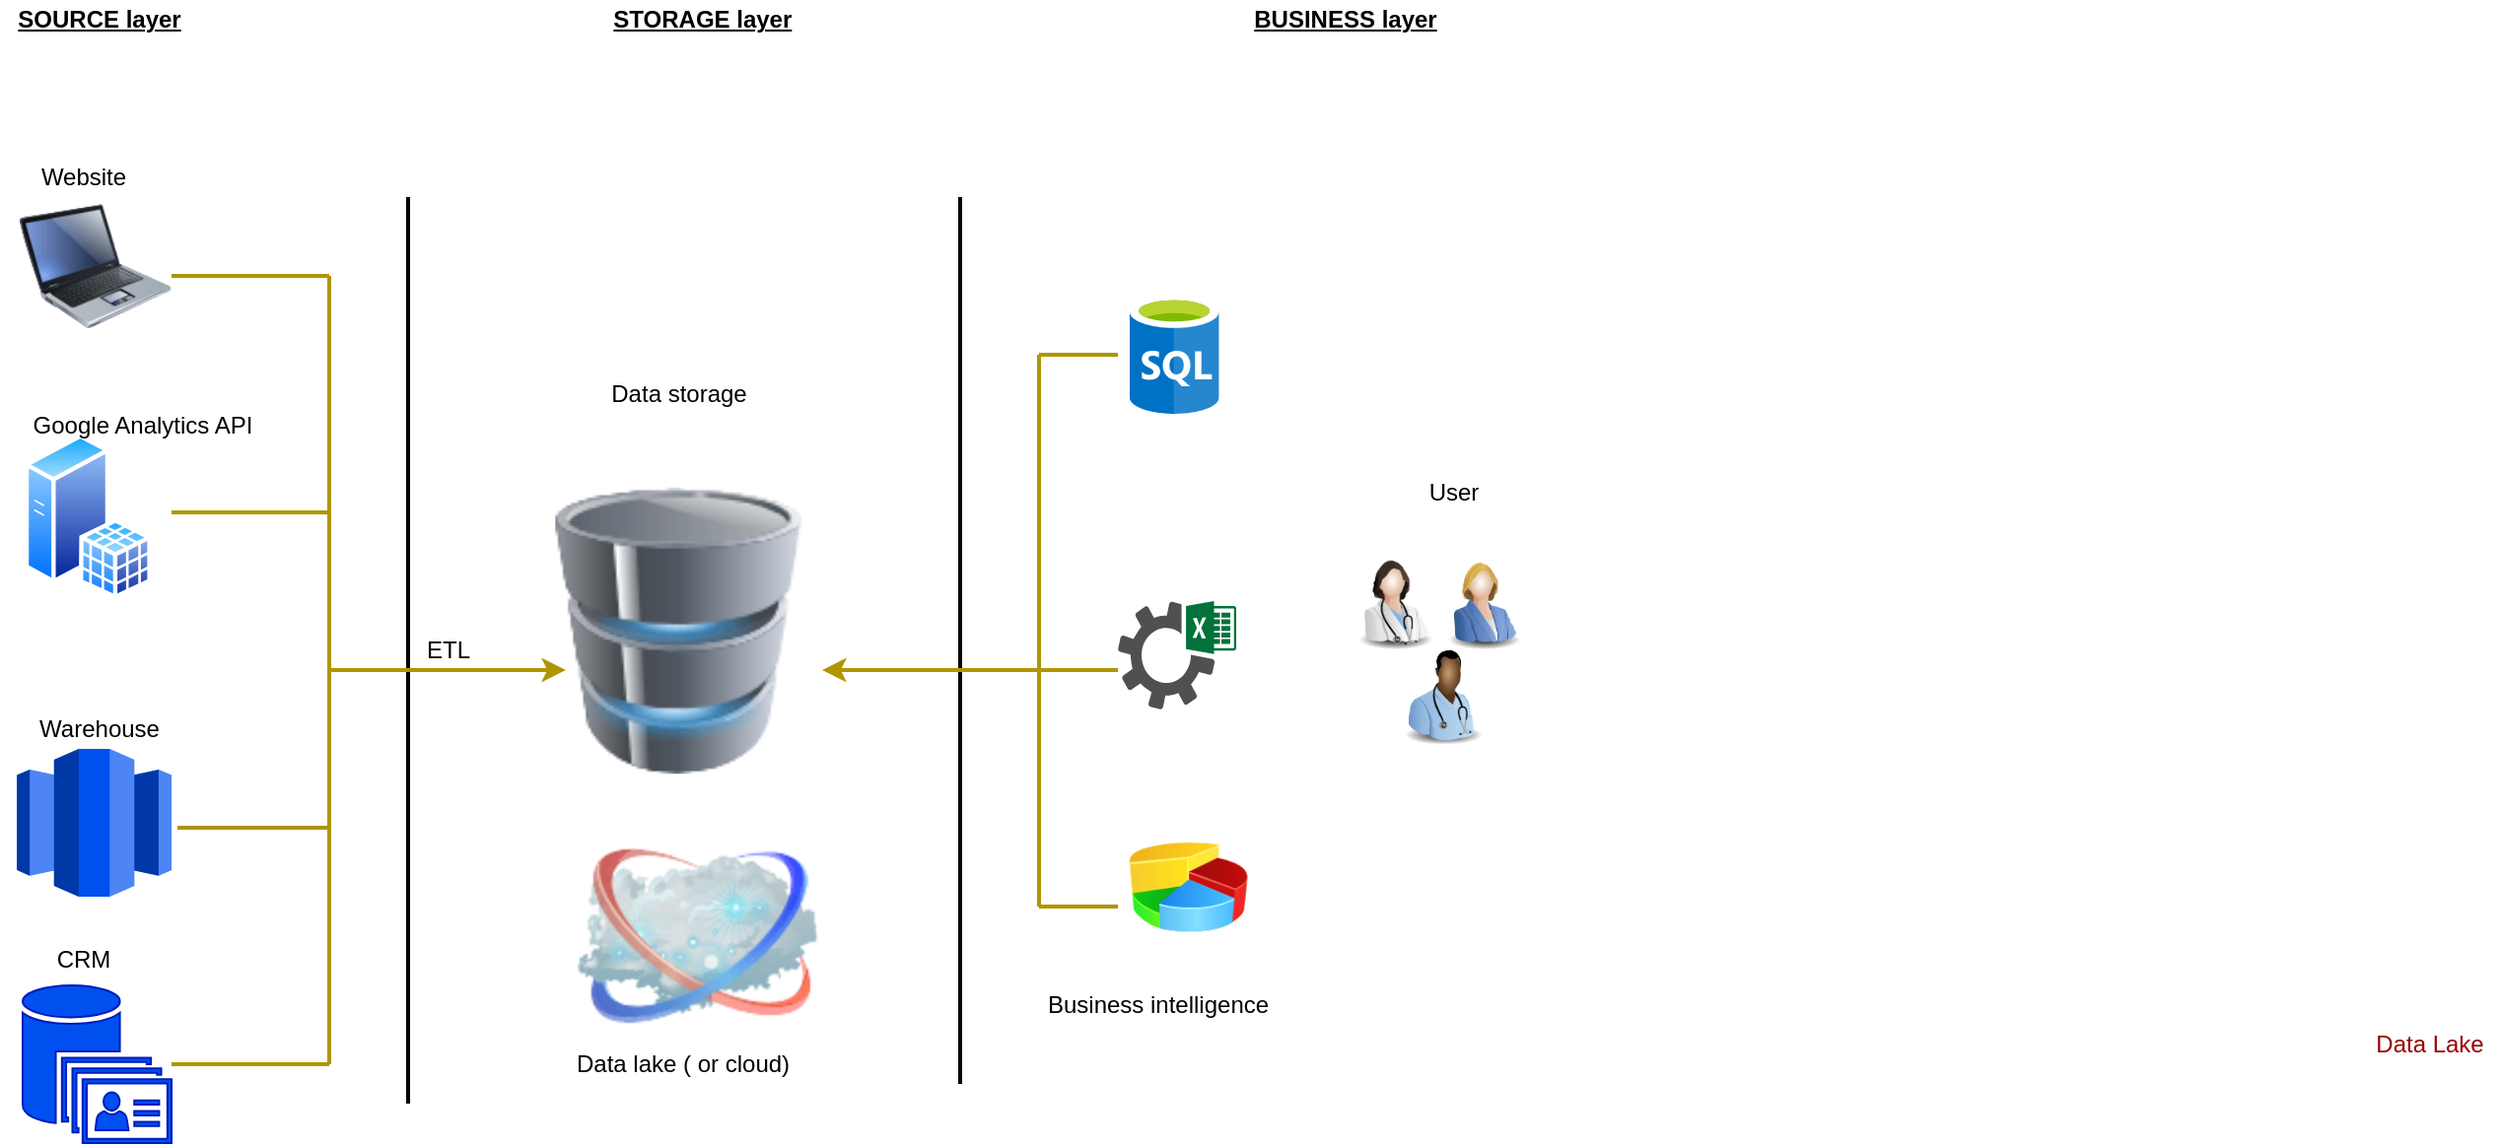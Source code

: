 <mxfile version="14.9.6" type="device"><diagram id="SR_Q8q_zdlQoYSnfKb0j" name="Page-1"><mxGraphModel dx="765" dy="534" grid="1" gridSize="10" guides="1" tooltips="1" connect="1" arrows="0" fold="1" page="1" pageScale="1" pageWidth="1100" pageHeight="850" math="0" shadow="0"><root><mxCell id="0"/><mxCell id="1" parent="0"/><mxCell id="DLAM0YvbWS3hv49EBYo_-4" value="" style="aspect=fixed;perimeter=ellipsePerimeter;html=1;align=center;shadow=0;dashed=0;spacingTop=3;image;image=img/lib/active_directory/sql_server.svg;" vertex="1" parent="1"><mxGeometry x="45.3" y="240" width="64.7" height="84.03" as="geometry"/></mxCell><mxCell id="DLAM0YvbWS3hv49EBYo_-7" value="" style="image;html=1;image=img/lib/clip_art/people/Suit_Woman_Blue_128x128.png;" vertex="1" parent="1"><mxGeometry x="760" y="290" width="50" height="70" as="geometry"/></mxCell><mxCell id="DLAM0YvbWS3hv49EBYo_-31" style="edgeStyle=orthogonalEdgeStyle;rounded=0;orthogonalLoop=1;jettySize=auto;html=1;exitX=0;exitY=0;exitDx=0;exitDy=0;fontColor=#990000;" edge="1" parent="1" source="DLAM0YvbWS3hv49EBYo_-10"><mxGeometry relative="1" as="geometry"><mxPoint x="43" y="120" as="targetPoint"/></mxGeometry></mxCell><mxCell id="DLAM0YvbWS3hv49EBYo_-10" value="" style="image;html=1;image=img/lib/clip_art/computers/Laptop_128x128.png;" vertex="1" parent="1"><mxGeometry x="43" y="120" width="77" height="70" as="geometry"/></mxCell><mxCell id="DLAM0YvbWS3hv49EBYo_-13" value="Data Lake" style="text;html=1;align=center;verticalAlign=middle;resizable=0;points=[];autosize=1;strokeColor=none;fontColor=#990000;" vertex="1" parent="1"><mxGeometry x="1230" y="540" width="70" height="20" as="geometry"/></mxCell><mxCell id="DLAM0YvbWS3hv49EBYo_-16" value="" style="outlineConnect=0;dashed=0;verticalLabelPosition=bottom;verticalAlign=top;align=center;html=1;shape=mxgraph.aws3.redshift;fillColor=#0050ef;fontColor=#ffffff;strokeColor=#001DBC;" vertex="1" parent="1"><mxGeometry x="41.55" y="400" width="78.45" height="75" as="geometry"/></mxCell><mxCell id="DLAM0YvbWS3hv49EBYo_-17" value="" style="pointerEvents=1;shadow=0;dashed=0;html=1;strokeColor=none;fillColor=#505050;labelPosition=center;verticalLabelPosition=bottom;verticalAlign=top;outlineConnect=0;align=center;shape=mxgraph.office.services.excel_services;fontColor=#990000;" vertex="1" parent="1"><mxGeometry x="600" y="325" width="60" height="55" as="geometry"/></mxCell><mxCell id="DLAM0YvbWS3hv49EBYo_-20" value="" style="image;html=1;image=img/lib/clip_art/finance/Pie_Chart_128x128.png;fontColor=#990000;" vertex="1" parent="1"><mxGeometry x="605.8" y="440" width="60" height="60" as="geometry"/></mxCell><mxCell id="DLAM0YvbWS3hv49EBYo_-22" value="Warehouse" style="text;html=1;align=center;verticalAlign=middle;resizable=0;points=[];autosize=1;strokeColor=none;" vertex="1" parent="1"><mxGeometry x="43" y="380" width="80" height="20" as="geometry"/></mxCell><mxCell id="DLAM0YvbWS3hv49EBYo_-25" value="" style="shadow=0;dashed=0;html=1;strokeColor=#001DBC;fillColor=#0050ef;labelPosition=center;verticalLabelPosition=bottom;verticalAlign=top;outlineConnect=0;align=center;shape=mxgraph.office.databases.unified_contact_store;fontColor=#ffffff;" vertex="1" parent="1"><mxGeometry x="44.5" y="520" width="75.5" height="80" as="geometry"/></mxCell><mxCell id="DLAM0YvbWS3hv49EBYo_-27" value="" style="aspect=fixed;html=1;points=[];align=center;image;fontSize=12;image=img/lib/mscae/SQL_Database_generic.svg;fontColor=#990000;" vertex="1" parent="1"><mxGeometry x="605.8" y="170" width="45.6" height="60" as="geometry"/></mxCell><mxCell id="DLAM0YvbWS3hv49EBYo_-33" value="&lt;font color=&quot;#000000&quot;&gt;Website&lt;/font&gt;" style="text;html=1;align=center;verticalAlign=middle;resizable=0;points=[];autosize=1;strokeColor=none;fontColor=#990000;" vertex="1" parent="1"><mxGeometry x="45.3" y="100" width="60" height="20" as="geometry"/></mxCell><mxCell id="DLAM0YvbWS3hv49EBYo_-37" value="Google Analytics API" style="text;html=1;align=center;verticalAlign=middle;resizable=0;points=[];autosize=1;strokeColor=none;fontColor=#000000;" vertex="1" parent="1"><mxGeometry x="40" y="225.76" width="130" height="20" as="geometry"/></mxCell><mxCell id="DLAM0YvbWS3hv49EBYo_-41" value="CRM" style="text;html=1;align=center;verticalAlign=middle;resizable=0;points=[];autosize=1;strokeColor=none;fontColor=#000000;" vertex="1" parent="1"><mxGeometry x="55.3" y="497" width="40" height="20" as="geometry"/></mxCell><mxCell id="DLAM0YvbWS3hv49EBYo_-42" value="SOURCE layer" style="text;html=1;align=center;verticalAlign=middle;resizable=0;points=[];autosize=1;strokeColor=none;fontColor=#000000;fontStyle=5" vertex="1" parent="1"><mxGeometry x="33" y="20" width="100" height="20" as="geometry"/></mxCell><mxCell id="DLAM0YvbWS3hv49EBYo_-43" value="STORAGE layer&lt;span style=&quot;white-space: pre&quot;&gt;&#9;&lt;/span&gt;" style="text;html=1;align=center;verticalAlign=middle;resizable=0;points=[];autosize=1;strokeColor=none;fontColor=#000000;fontStyle=5" vertex="1" parent="1"><mxGeometry x="337.01" y="20" width="120" height="20" as="geometry"/></mxCell><mxCell id="DLAM0YvbWS3hv49EBYo_-44" value="BUSINESS layer" style="text;html=1;align=center;verticalAlign=middle;resizable=0;points=[];autosize=1;strokeColor=none;fontColor=#000000;fontStyle=5" vertex="1" parent="1"><mxGeometry x="660" y="20" width="110" height="20" as="geometry"/></mxCell><mxCell id="DLAM0YvbWS3hv49EBYo_-51" value="" style="endArrow=none;html=1;fontColor=#000000;strokeColor=#B09500;strokeWidth=2;fillColor=#e3c800;" edge="1" parent="1"><mxGeometry width="50" height="50" relative="1" as="geometry"><mxPoint x="200" y="560" as="sourcePoint"/><mxPoint x="200" y="160" as="targetPoint"/><Array as="points"/></mxGeometry></mxCell><mxCell id="DLAM0YvbWS3hv49EBYo_-52" value="" style="endArrow=none;html=1;fontColor=#000000;strokeColor=#B09500;strokeWidth=2;fillColor=#e3c800;" edge="1" parent="1"><mxGeometry width="50" height="50" relative="1" as="geometry"><mxPoint x="120" y="160" as="sourcePoint"/><mxPoint x="200" y="160" as="targetPoint"/></mxGeometry></mxCell><mxCell id="DLAM0YvbWS3hv49EBYo_-53" value="" style="endArrow=none;html=1;fontColor=#000000;strokeColor=#B09500;strokeWidth=2;fillColor=#e3c800;" edge="1" parent="1"><mxGeometry width="50" height="50" relative="1" as="geometry"><mxPoint x="120" y="280" as="sourcePoint"/><mxPoint x="200" y="280" as="targetPoint"/></mxGeometry></mxCell><mxCell id="DLAM0YvbWS3hv49EBYo_-54" value="" style="endArrow=none;html=1;fontColor=#000000;strokeColor=#B09500;strokeWidth=2;fillColor=#e3c800;" edge="1" parent="1"><mxGeometry width="50" height="50" relative="1" as="geometry"><mxPoint x="123" y="440" as="sourcePoint"/><mxPoint x="200" y="440" as="targetPoint"/></mxGeometry></mxCell><mxCell id="DLAM0YvbWS3hv49EBYo_-55" value="" style="endArrow=none;html=1;fontColor=#000000;strokeColor=#B09500;strokeWidth=2;fillColor=#e3c800;" edge="1" parent="1"><mxGeometry width="50" height="50" relative="1" as="geometry"><mxPoint x="120" y="560" as="sourcePoint"/><mxPoint x="200" y="560" as="targetPoint"/></mxGeometry></mxCell><mxCell id="DLAM0YvbWS3hv49EBYo_-56" value="" style="endArrow=none;html=1;fontColor=#000000;strokeColor=#000000;strokeWidth=2;" edge="1" parent="1"><mxGeometry width="50" height="50" relative="1" as="geometry"><mxPoint x="240" y="580" as="sourcePoint"/><mxPoint x="240" y="120" as="targetPoint"/></mxGeometry></mxCell><mxCell id="DLAM0YvbWS3hv49EBYo_-57" value="" style="endArrow=none;html=1;fontColor=#000000;strokeColor=#000000;strokeWidth=2;" edge="1" parent="1"><mxGeometry width="50" height="50" relative="1" as="geometry"><mxPoint x="520" y="570" as="sourcePoint"/><mxPoint x="520" y="120" as="targetPoint"/></mxGeometry></mxCell><mxCell id="DLAM0YvbWS3hv49EBYo_-60" value="" style="endArrow=classic;html=1;fontColor=#000000;strokeColor=#B09500;strokeWidth=2;entryX=0;entryY=0.135;entryDx=0;entryDy=0;entryPerimeter=0;fillColor=#e3c800;" edge="1" parent="1"><mxGeometry width="50" height="50" relative="1" as="geometry"><mxPoint x="200" y="360" as="sourcePoint"/><mxPoint x="320" y="359.99" as="targetPoint"/></mxGeometry></mxCell><mxCell id="DLAM0YvbWS3hv49EBYo_-61" value="" style="image;html=1;image=img/lib/clip_art/people/Doctor_Woman_128x128.png;labelBackgroundColor=none;fontColor=#000000;" vertex="1" parent="1"><mxGeometry x="710" y="298.77" width="60" height="51.23" as="geometry"/></mxCell><mxCell id="DLAM0YvbWS3hv49EBYo_-63" value="" style="image;html=1;image=img/lib/clip_art/people/Nurse_Man_Black_128x128.png;labelBackgroundColor=none;fontColor=#000000;" vertex="1" parent="1"><mxGeometry x="740" y="347" width="50" height="53" as="geometry"/></mxCell><mxCell id="DLAM0YvbWS3hv49EBYo_-67" value="" style="image;html=1;image=img/lib/clip_art/computers/Database_128x128.png;labelBackgroundColor=none;fontColor=#000000;" vertex="1" parent="1"><mxGeometry x="314.68" y="240" width="124.66" height="200" as="geometry"/></mxCell><mxCell id="DLAM0YvbWS3hv49EBYo_-70" value="" style="image;html=1;image=img/lib/clip_art/networking/Cloud_128x128.png;labelBackgroundColor=none;fontColor=#000000;" vertex="1" parent="1"><mxGeometry x="323.85" y="450" width="126.15" height="90" as="geometry"/></mxCell><mxCell id="DLAM0YvbWS3hv49EBYo_-71" value="Data lake ( or cloud)" style="text;html=1;align=center;verticalAlign=middle;resizable=0;points=[];autosize=1;strokeColor=none;fontColor=#000000;" vertex="1" parent="1"><mxGeometry x="319.34" y="550" width="120" height="20" as="geometry"/></mxCell><mxCell id="DLAM0YvbWS3hv49EBYo_-73" value="" style="endArrow=none;html=1;fontColor=#000000;strokeColor=#B09500;strokeWidth=2;fillColor=#e3c800;" edge="1" parent="1"><mxGeometry width="50" height="50" relative="1" as="geometry"><mxPoint x="560" y="480" as="sourcePoint"/><mxPoint x="560" y="200" as="targetPoint"/></mxGeometry></mxCell><mxCell id="DLAM0YvbWS3hv49EBYo_-74" value="" style="endArrow=none;html=1;fontColor=#000000;strokeColor=#B09500;strokeWidth=2;fillColor=#e3c800;" edge="1" parent="1"><mxGeometry width="50" height="50" relative="1" as="geometry"><mxPoint x="600" y="200" as="sourcePoint"/><mxPoint x="560" y="200" as="targetPoint"/></mxGeometry></mxCell><mxCell id="DLAM0YvbWS3hv49EBYo_-75" value="" style="endArrow=none;html=1;fontColor=#000000;strokeColor=#B09500;strokeWidth=2;exitX=0;exitY=0.636;exitDx=0;exitDy=0;exitPerimeter=0;fillColor=#e3c800;" edge="1" parent="1" source="DLAM0YvbWS3hv49EBYo_-17"><mxGeometry width="50" height="50" relative="1" as="geometry"><mxPoint x="590" y="360" as="sourcePoint"/><mxPoint x="560" y="360" as="targetPoint"/></mxGeometry></mxCell><mxCell id="DLAM0YvbWS3hv49EBYo_-76" value="" style="endArrow=none;html=1;fontColor=#000000;strokeColor=#B09500;strokeWidth=2;fillColor=#e3c800;" edge="1" parent="1"><mxGeometry width="50" height="50" relative="1" as="geometry"><mxPoint x="600" y="480" as="sourcePoint"/><mxPoint x="560" y="480" as="targetPoint"/></mxGeometry></mxCell><mxCell id="DLAM0YvbWS3hv49EBYo_-77" value="" style="endArrow=classic;html=1;fontColor=#000000;strokeColor=#B09500;strokeWidth=2;fillColor=#e3c800;" edge="1" parent="1"><mxGeometry width="50" height="50" relative="1" as="geometry"><mxPoint x="560" y="360" as="sourcePoint"/><mxPoint x="450" y="360" as="targetPoint"/></mxGeometry></mxCell><mxCell id="DLAM0YvbWS3hv49EBYo_-78" value="User" style="text;html=1;align=center;verticalAlign=middle;resizable=0;points=[];autosize=1;strokeColor=none;fontColor=#000000;" vertex="1" parent="1"><mxGeometry x="750" y="260" width="40" height="20" as="geometry"/></mxCell><mxCell id="DLAM0YvbWS3hv49EBYo_-79" value="ETL" style="text;html=1;align=center;verticalAlign=middle;resizable=0;points=[];autosize=1;strokeColor=none;fontColor=#000000;" vertex="1" parent="1"><mxGeometry x="240" y="340" width="40" height="20" as="geometry"/></mxCell><mxCell id="DLAM0YvbWS3hv49EBYo_-80" value="Data storage" style="text;html=1;align=center;verticalAlign=middle;resizable=0;points=[];autosize=1;strokeColor=none;fontColor=#000000;" vertex="1" parent="1"><mxGeometry x="337.01" y="210" width="80" height="20" as="geometry"/></mxCell><mxCell id="DLAM0YvbWS3hv49EBYo_-82" value="Business intelligence" style="text;html=1;align=center;verticalAlign=middle;resizable=0;points=[];autosize=1;strokeColor=none;fontColor=#000000;" vertex="1" parent="1"><mxGeometry x="555" y="520" width="130" height="20" as="geometry"/></mxCell></root></mxGraphModel></diagram></mxfile>